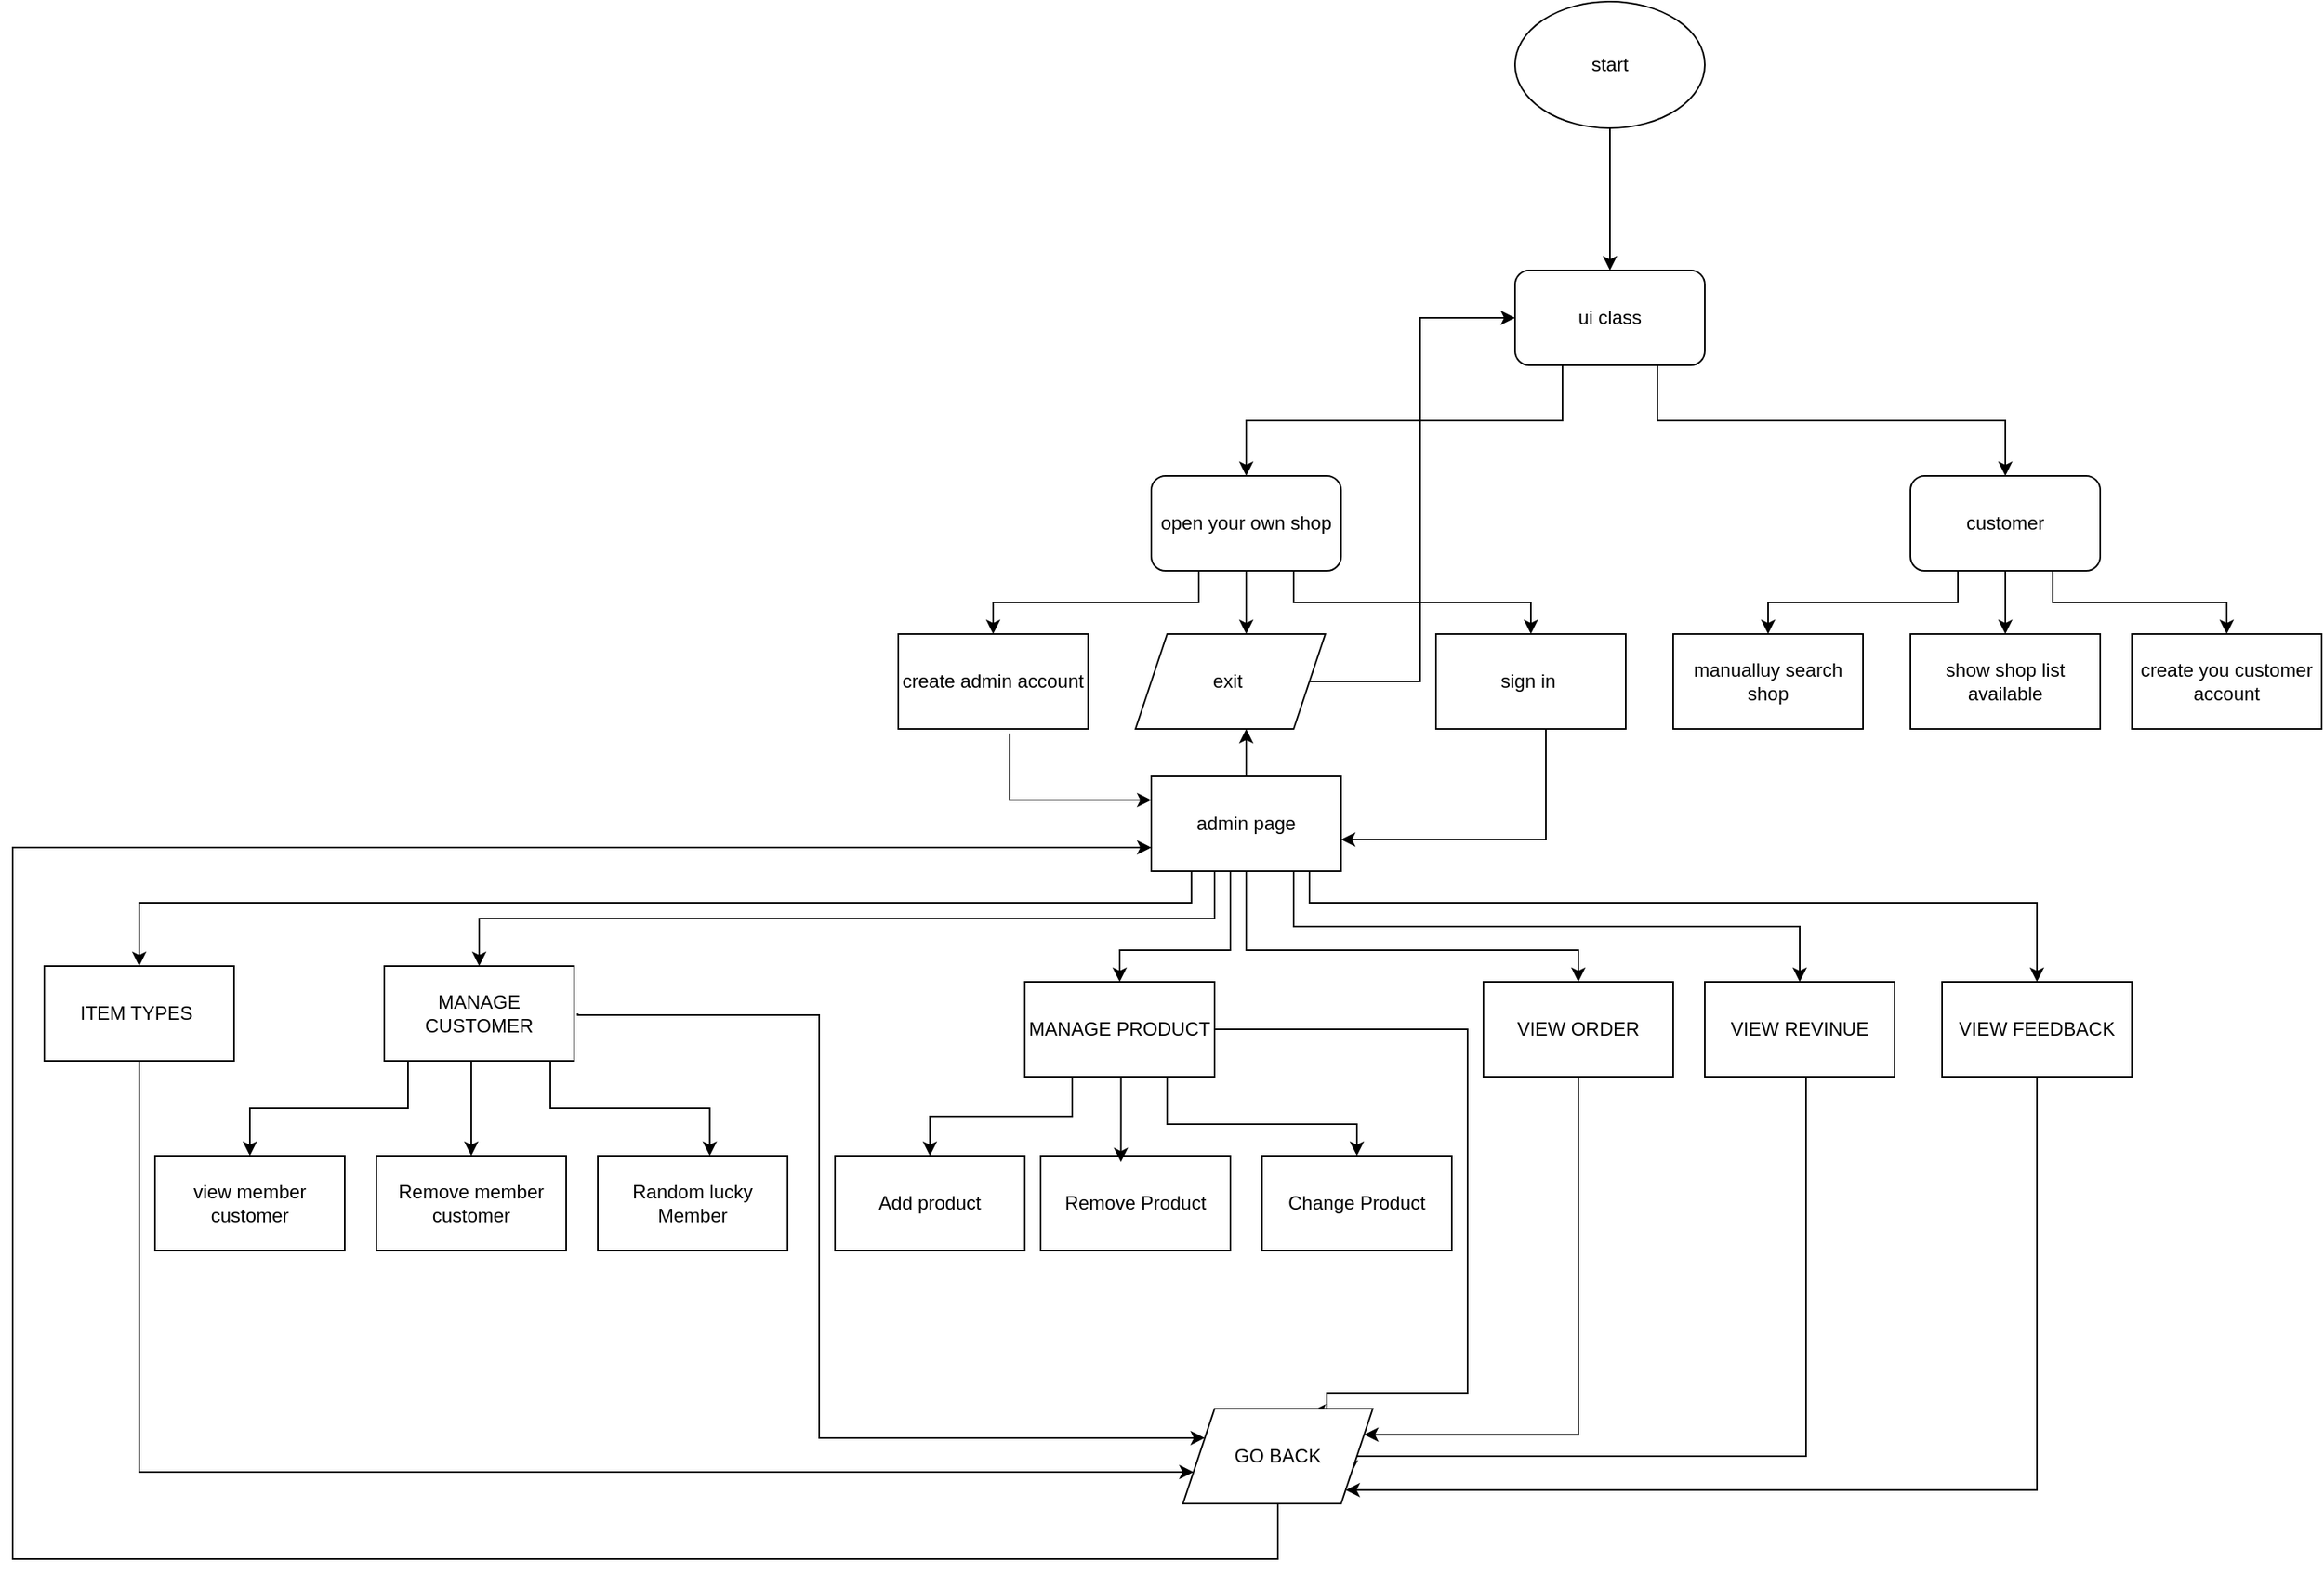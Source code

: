 <mxfile version="26.0.3">
  <diagram name="Page-1" id="f2SYP4reAcuMPqFwQyW7">
    <mxGraphModel dx="2153" dy="1806" grid="1" gridSize="10" guides="1" tooltips="1" connect="1" arrows="1" fold="1" page="1" pageScale="1" pageWidth="850" pageHeight="1100" math="0" shadow="0">
      <root>
        <mxCell id="0" />
        <mxCell id="1" parent="0" />
        <mxCell id="dwlCW-Lg6Z9V5AG0hBKF-28" value="" style="edgeStyle=orthogonalEdgeStyle;rounded=0;orthogonalLoop=1;jettySize=auto;html=1;" edge="1" parent="1" source="dwlCW-Lg6Z9V5AG0hBKF-1" target="dwlCW-Lg6Z9V5AG0hBKF-25">
          <mxGeometry relative="1" as="geometry" />
        </mxCell>
        <mxCell id="dwlCW-Lg6Z9V5AG0hBKF-1" value="start" style="ellipse;whiteSpace=wrap;html=1;" vertex="1" parent="1">
          <mxGeometry x="230" y="-180" width="120" height="80" as="geometry" />
        </mxCell>
        <mxCell id="dwlCW-Lg6Z9V5AG0hBKF-16" style="edgeStyle=orthogonalEdgeStyle;rounded=0;orthogonalLoop=1;jettySize=auto;html=1;exitX=0.75;exitY=1;exitDx=0;exitDy=0;entryX=0.5;entryY=0;entryDx=0;entryDy=0;" edge="1" parent="1" source="dwlCW-Lg6Z9V5AG0hBKF-2" target="dwlCW-Lg6Z9V5AG0hBKF-14">
          <mxGeometry relative="1" as="geometry">
            <mxPoint x="120" y="210" as="targetPoint" />
          </mxGeometry>
        </mxCell>
        <mxCell id="dwlCW-Lg6Z9V5AG0hBKF-17" style="edgeStyle=orthogonalEdgeStyle;rounded=0;orthogonalLoop=1;jettySize=auto;html=1;exitX=0.25;exitY=1;exitDx=0;exitDy=0;entryX=0.5;entryY=0;entryDx=0;entryDy=0;" edge="1" parent="1" source="dwlCW-Lg6Z9V5AG0hBKF-2" target="dwlCW-Lg6Z9V5AG0hBKF-13">
          <mxGeometry relative="1" as="geometry" />
        </mxCell>
        <mxCell id="dwlCW-Lg6Z9V5AG0hBKF-22" value="" style="edgeStyle=orthogonalEdgeStyle;rounded=0;orthogonalLoop=1;jettySize=auto;html=1;" edge="1" parent="1" source="dwlCW-Lg6Z9V5AG0hBKF-2" target="dwlCW-Lg6Z9V5AG0hBKF-18">
          <mxGeometry relative="1" as="geometry">
            <Array as="points">
              <mxPoint x="60" y="210" />
              <mxPoint x="60" y="210" />
            </Array>
          </mxGeometry>
        </mxCell>
        <mxCell id="dwlCW-Lg6Z9V5AG0hBKF-2" value="open your own shop" style="rounded=1;whiteSpace=wrap;html=1;" vertex="1" parent="1">
          <mxGeometry y="120" width="120" height="60" as="geometry" />
        </mxCell>
        <mxCell id="dwlCW-Lg6Z9V5AG0hBKF-29" value="" style="edgeStyle=orthogonalEdgeStyle;rounded=0;orthogonalLoop=1;jettySize=auto;html=1;" edge="1" parent="1" source="dwlCW-Lg6Z9V5AG0hBKF-3" target="dwlCW-Lg6Z9V5AG0hBKF-20">
          <mxGeometry relative="1" as="geometry">
            <Array as="points">
              <mxPoint x="540" y="200" />
              <mxPoint x="540" y="200" />
            </Array>
          </mxGeometry>
        </mxCell>
        <mxCell id="dwlCW-Lg6Z9V5AG0hBKF-31" style="edgeStyle=orthogonalEdgeStyle;rounded=0;orthogonalLoop=1;jettySize=auto;html=1;exitX=0.75;exitY=1;exitDx=0;exitDy=0;entryX=0.5;entryY=0;entryDx=0;entryDy=0;" edge="1" parent="1" source="dwlCW-Lg6Z9V5AG0hBKF-3" target="dwlCW-Lg6Z9V5AG0hBKF-21">
          <mxGeometry relative="1" as="geometry">
            <mxPoint x="570" y="200" as="targetPoint" />
          </mxGeometry>
        </mxCell>
        <mxCell id="dwlCW-Lg6Z9V5AG0hBKF-32" style="edgeStyle=orthogonalEdgeStyle;rounded=0;orthogonalLoop=1;jettySize=auto;html=1;exitX=0.25;exitY=1;exitDx=0;exitDy=0;" edge="1" parent="1" source="dwlCW-Lg6Z9V5AG0hBKF-3" target="dwlCW-Lg6Z9V5AG0hBKF-19">
          <mxGeometry relative="1" as="geometry" />
        </mxCell>
        <mxCell id="dwlCW-Lg6Z9V5AG0hBKF-3" value="customer" style="rounded=1;whiteSpace=wrap;html=1;" vertex="1" parent="1">
          <mxGeometry x="480" y="120" width="120" height="60" as="geometry" />
        </mxCell>
        <mxCell id="dwlCW-Lg6Z9V5AG0hBKF-41" style="edgeStyle=orthogonalEdgeStyle;rounded=0;orthogonalLoop=1;jettySize=auto;html=1;entryX=0;entryY=0.25;entryDx=0;entryDy=0;exitX=0.587;exitY=1.047;exitDx=0;exitDy=0;exitPerimeter=0;" edge="1" parent="1" source="dwlCW-Lg6Z9V5AG0hBKF-13" target="dwlCW-Lg6Z9V5AG0hBKF-36">
          <mxGeometry relative="1" as="geometry">
            <mxPoint x="0.2" y="347.62" as="targetPoint" />
            <mxPoint x="-88.96" y="160" as="sourcePoint" />
            <Array as="points">
              <mxPoint x="-90" y="325" />
            </Array>
          </mxGeometry>
        </mxCell>
        <mxCell id="dwlCW-Lg6Z9V5AG0hBKF-13" value="create admin account" style="rounded=0;whiteSpace=wrap;html=1;" vertex="1" parent="1">
          <mxGeometry x="-160" y="220" width="120" height="60" as="geometry" />
        </mxCell>
        <mxCell id="dwlCW-Lg6Z9V5AG0hBKF-40" style="edgeStyle=orthogonalEdgeStyle;rounded=0;orthogonalLoop=1;jettySize=auto;html=1;" edge="1" parent="1" target="dwlCW-Lg6Z9V5AG0hBKF-36">
          <mxGeometry relative="1" as="geometry">
            <mxPoint x="110" y="450" as="targetPoint" />
            <mxPoint x="249.5" y="280" as="sourcePoint" />
            <Array as="points">
              <mxPoint x="250" y="350" />
            </Array>
          </mxGeometry>
        </mxCell>
        <mxCell id="dwlCW-Lg6Z9V5AG0hBKF-14" value="sign in&amp;nbsp;" style="rounded=0;whiteSpace=wrap;html=1;" vertex="1" parent="1">
          <mxGeometry x="180" y="220" width="120" height="60" as="geometry" />
        </mxCell>
        <mxCell id="dwlCW-Lg6Z9V5AG0hBKF-27" style="edgeStyle=orthogonalEdgeStyle;rounded=0;orthogonalLoop=1;jettySize=auto;html=1;entryX=0;entryY=0.5;entryDx=0;entryDy=0;" edge="1" parent="1" source="dwlCW-Lg6Z9V5AG0hBKF-18" target="dwlCW-Lg6Z9V5AG0hBKF-25">
          <mxGeometry relative="1" as="geometry" />
        </mxCell>
        <mxCell id="dwlCW-Lg6Z9V5AG0hBKF-18" value="exit&amp;nbsp;" style="shape=parallelogram;perimeter=parallelogramPerimeter;whiteSpace=wrap;html=1;fixedSize=1;" vertex="1" parent="1">
          <mxGeometry x="-10" y="220" width="120" height="60" as="geometry" />
        </mxCell>
        <mxCell id="dwlCW-Lg6Z9V5AG0hBKF-19" value="manualluy search shop" style="rounded=0;whiteSpace=wrap;html=1;" vertex="1" parent="1">
          <mxGeometry x="330" y="220" width="120" height="60" as="geometry" />
        </mxCell>
        <mxCell id="dwlCW-Lg6Z9V5AG0hBKF-20" value="show shop list available" style="rounded=0;whiteSpace=wrap;html=1;" vertex="1" parent="1">
          <mxGeometry x="480" y="220" width="120" height="60" as="geometry" />
        </mxCell>
        <mxCell id="dwlCW-Lg6Z9V5AG0hBKF-21" value="create you customer account" style="rounded=0;whiteSpace=wrap;html=1;" vertex="1" parent="1">
          <mxGeometry x="620" y="220" width="120" height="60" as="geometry" />
        </mxCell>
        <mxCell id="dwlCW-Lg6Z9V5AG0hBKF-33" style="edgeStyle=orthogonalEdgeStyle;rounded=0;orthogonalLoop=1;jettySize=auto;html=1;exitX=0.75;exitY=1;exitDx=0;exitDy=0;entryX=0.5;entryY=0;entryDx=0;entryDy=0;" edge="1" parent="1" source="dwlCW-Lg6Z9V5AG0hBKF-25" target="dwlCW-Lg6Z9V5AG0hBKF-3">
          <mxGeometry relative="1" as="geometry" />
        </mxCell>
        <mxCell id="dwlCW-Lg6Z9V5AG0hBKF-34" style="edgeStyle=orthogonalEdgeStyle;rounded=0;orthogonalLoop=1;jettySize=auto;html=1;exitX=0.25;exitY=1;exitDx=0;exitDy=0;" edge="1" parent="1" source="dwlCW-Lg6Z9V5AG0hBKF-25" target="dwlCW-Lg6Z9V5AG0hBKF-2">
          <mxGeometry relative="1" as="geometry" />
        </mxCell>
        <mxCell id="dwlCW-Lg6Z9V5AG0hBKF-25" value="ui class" style="rounded=1;whiteSpace=wrap;html=1;" vertex="1" parent="1">
          <mxGeometry x="230" y="-10" width="120" height="60" as="geometry" />
        </mxCell>
        <mxCell id="dwlCW-Lg6Z9V5AG0hBKF-53" value="" style="edgeStyle=orthogonalEdgeStyle;rounded=0;orthogonalLoop=1;jettySize=auto;html=1;" edge="1" parent="1" source="dwlCW-Lg6Z9V5AG0hBKF-36" target="dwlCW-Lg6Z9V5AG0hBKF-18">
          <mxGeometry relative="1" as="geometry">
            <Array as="points">
              <mxPoint x="60" y="290" />
              <mxPoint x="60" y="290" />
            </Array>
          </mxGeometry>
        </mxCell>
        <mxCell id="dwlCW-Lg6Z9V5AG0hBKF-54" style="edgeStyle=orthogonalEdgeStyle;rounded=0;orthogonalLoop=1;jettySize=auto;html=1;entryX=0.5;entryY=0;entryDx=0;entryDy=0;" edge="1" parent="1" source="dwlCW-Lg6Z9V5AG0hBKF-36" target="dwlCW-Lg6Z9V5AG0hBKF-48">
          <mxGeometry relative="1" as="geometry">
            <Array as="points">
              <mxPoint x="60" y="420" />
              <mxPoint x="270" y="420" />
            </Array>
          </mxGeometry>
        </mxCell>
        <mxCell id="dwlCW-Lg6Z9V5AG0hBKF-57" style="edgeStyle=orthogonalEdgeStyle;rounded=0;orthogonalLoop=1;jettySize=auto;html=1;exitX=0.75;exitY=1;exitDx=0;exitDy=0;entryX=0.5;entryY=0;entryDx=0;entryDy=0;" edge="1" parent="1" source="dwlCW-Lg6Z9V5AG0hBKF-36" target="dwlCW-Lg6Z9V5AG0hBKF-44">
          <mxGeometry relative="1" as="geometry" />
        </mxCell>
        <mxCell id="dwlCW-Lg6Z9V5AG0hBKF-58" style="edgeStyle=orthogonalEdgeStyle;rounded=0;orthogonalLoop=1;jettySize=auto;html=1;exitX=1;exitY=1;exitDx=0;exitDy=0;entryX=0.5;entryY=0;entryDx=0;entryDy=0;" edge="1" parent="1" source="dwlCW-Lg6Z9V5AG0hBKF-36" target="dwlCW-Lg6Z9V5AG0hBKF-52">
          <mxGeometry relative="1" as="geometry">
            <Array as="points">
              <mxPoint x="100" y="370" />
              <mxPoint x="100" y="390" />
              <mxPoint x="560" y="390" />
            </Array>
          </mxGeometry>
        </mxCell>
        <mxCell id="dwlCW-Lg6Z9V5AG0hBKF-59" style="edgeStyle=orthogonalEdgeStyle;rounded=0;orthogonalLoop=1;jettySize=auto;html=1;exitX=0.25;exitY=1;exitDx=0;exitDy=0;entryX=0.5;entryY=0;entryDx=0;entryDy=0;" edge="1" parent="1" source="dwlCW-Lg6Z9V5AG0hBKF-36" target="dwlCW-Lg6Z9V5AG0hBKF-46">
          <mxGeometry relative="1" as="geometry">
            <Array as="points">
              <mxPoint x="40" y="370" />
              <mxPoint x="40" y="400" />
              <mxPoint x="-425" y="400" />
            </Array>
          </mxGeometry>
        </mxCell>
        <mxCell id="dwlCW-Lg6Z9V5AG0hBKF-60" style="edgeStyle=orthogonalEdgeStyle;rounded=0;orthogonalLoop=1;jettySize=auto;html=1;exitX=0.173;exitY=0.947;exitDx=0;exitDy=0;exitPerimeter=0;" edge="1" parent="1" target="dwlCW-Lg6Z9V5AG0hBKF-45">
          <mxGeometry relative="1" as="geometry">
            <mxPoint x="25.38" y="360.02" as="sourcePoint" />
            <mxPoint x="-296.98" y="423.2" as="targetPoint" />
            <Array as="points">
              <mxPoint x="25" y="390" />
              <mxPoint x="-640" y="390" />
            </Array>
          </mxGeometry>
        </mxCell>
        <mxCell id="dwlCW-Lg6Z9V5AG0hBKF-36" value="admin page" style="rounded=0;whiteSpace=wrap;html=1;" vertex="1" parent="1">
          <mxGeometry y="310" width="120" height="60" as="geometry" />
        </mxCell>
        <mxCell id="dwlCW-Lg6Z9V5AG0hBKF-81" style="edgeStyle=orthogonalEdgeStyle;rounded=0;orthogonalLoop=1;jettySize=auto;html=1;exitX=0.5;exitY=1;exitDx=0;exitDy=0;entryX=1;entryY=0.75;entryDx=0;entryDy=0;" edge="1" parent="1" target="dwlCW-Lg6Z9V5AG0hBKF-74">
          <mxGeometry relative="1" as="geometry">
            <mxPoint x="435.95" y="500" as="sourcePoint" />
            <mxPoint x="144.05" y="752" as="targetPoint" />
            <Array as="points">
              <mxPoint x="414" y="500" />
              <mxPoint x="414" y="740" />
              <mxPoint x="126" y="740" />
            </Array>
          </mxGeometry>
        </mxCell>
        <mxCell id="dwlCW-Lg6Z9V5AG0hBKF-44" value="VIEW REVINUE" style="rounded=0;whiteSpace=wrap;html=1;" vertex="1" parent="1">
          <mxGeometry x="350" y="440" width="120" height="60" as="geometry" />
        </mxCell>
        <mxCell id="dwlCW-Lg6Z9V5AG0hBKF-75" style="edgeStyle=orthogonalEdgeStyle;rounded=0;orthogonalLoop=1;jettySize=auto;html=1;exitX=0.25;exitY=1;exitDx=0;exitDy=0;" edge="1" parent="1" source="dwlCW-Lg6Z9V5AG0hBKF-45" target="dwlCW-Lg6Z9V5AG0hBKF-74">
          <mxGeometry relative="1" as="geometry">
            <mxPoint x="0.455" y="743.636" as="targetPoint" />
            <mxPoint x="-785" y="630" as="sourcePoint" />
            <Array as="points">
              <mxPoint x="-640" y="490" />
              <mxPoint x="-640" y="750" />
            </Array>
          </mxGeometry>
        </mxCell>
        <mxCell id="dwlCW-Lg6Z9V5AG0hBKF-45" value="ITEM TYPES&amp;nbsp;" style="rounded=0;whiteSpace=wrap;html=1;" vertex="1" parent="1">
          <mxGeometry x="-700" y="430" width="120" height="60" as="geometry" />
        </mxCell>
        <mxCell id="dwlCW-Lg6Z9V5AG0hBKF-64" style="edgeStyle=orthogonalEdgeStyle;rounded=0;orthogonalLoop=1;jettySize=auto;html=1;" edge="1" parent="1" source="dwlCW-Lg6Z9V5AG0hBKF-46" target="dwlCW-Lg6Z9V5AG0hBKF-62">
          <mxGeometry relative="1" as="geometry">
            <Array as="points">
              <mxPoint x="-430" y="530" />
              <mxPoint x="-430" y="530" />
            </Array>
          </mxGeometry>
        </mxCell>
        <mxCell id="dwlCW-Lg6Z9V5AG0hBKF-65" style="edgeStyle=orthogonalEdgeStyle;rounded=0;orthogonalLoop=1;jettySize=auto;html=1;exitX=0.75;exitY=1;exitDx=0;exitDy=0;entryX=0.59;entryY=0;entryDx=0;entryDy=0;entryPerimeter=0;" edge="1" parent="1" source="dwlCW-Lg6Z9V5AG0hBKF-46" target="dwlCW-Lg6Z9V5AG0hBKF-63">
          <mxGeometry relative="1" as="geometry">
            <mxPoint x="-190" y="530" as="targetPoint" />
            <Array as="points">
              <mxPoint x="-380" y="490" />
              <mxPoint x="-380" y="520" />
              <mxPoint x="-279" y="520" />
            </Array>
          </mxGeometry>
        </mxCell>
        <mxCell id="dwlCW-Lg6Z9V5AG0hBKF-66" style="edgeStyle=orthogonalEdgeStyle;rounded=0;orthogonalLoop=1;jettySize=auto;html=1;exitX=0.25;exitY=1;exitDx=0;exitDy=0;entryX=0.5;entryY=0;entryDx=0;entryDy=0;" edge="1" parent="1" source="dwlCW-Lg6Z9V5AG0hBKF-46" target="dwlCW-Lg6Z9V5AG0hBKF-61">
          <mxGeometry relative="1" as="geometry">
            <Array as="points">
              <mxPoint x="-470" y="490" />
              <mxPoint x="-470" y="520" />
              <mxPoint x="-570" y="520" />
            </Array>
          </mxGeometry>
        </mxCell>
        <mxCell id="dwlCW-Lg6Z9V5AG0hBKF-78" style="edgeStyle=orthogonalEdgeStyle;rounded=0;orthogonalLoop=1;jettySize=auto;html=1;entryX=0;entryY=0.25;entryDx=0;entryDy=0;" edge="1" parent="1" target="dwlCW-Lg6Z9V5AG0hBKF-74">
          <mxGeometry relative="1" as="geometry">
            <mxPoint x="20" y="740" as="targetPoint" />
            <mxPoint x="-362.75" y="460" as="sourcePoint" />
            <Array as="points">
              <mxPoint x="-363" y="461" />
              <mxPoint x="-210" y="461" />
              <mxPoint x="-210" y="728" />
            </Array>
          </mxGeometry>
        </mxCell>
        <mxCell id="dwlCW-Lg6Z9V5AG0hBKF-46" value="MANAGE CUSTOMER" style="rounded=0;whiteSpace=wrap;html=1;" vertex="1" parent="1">
          <mxGeometry x="-485" y="430" width="120" height="60" as="geometry" />
        </mxCell>
        <mxCell id="dwlCW-Lg6Z9V5AG0hBKF-71" style="edgeStyle=orthogonalEdgeStyle;rounded=0;orthogonalLoop=1;jettySize=auto;html=1;exitX=0.75;exitY=1;exitDx=0;exitDy=0;entryX=0.5;entryY=0;entryDx=0;entryDy=0;" edge="1" parent="1" source="dwlCW-Lg6Z9V5AG0hBKF-47" target="dwlCW-Lg6Z9V5AG0hBKF-69">
          <mxGeometry relative="1" as="geometry">
            <mxPoint x="130" y="520" as="targetPoint" />
            <Array as="points">
              <mxPoint x="10" y="530" />
              <mxPoint x="130" y="530" />
            </Array>
          </mxGeometry>
        </mxCell>
        <mxCell id="dwlCW-Lg6Z9V5AG0hBKF-72" style="edgeStyle=orthogonalEdgeStyle;rounded=0;orthogonalLoop=1;jettySize=auto;html=1;exitX=0.25;exitY=1;exitDx=0;exitDy=0;entryX=0.5;entryY=0;entryDx=0;entryDy=0;" edge="1" parent="1" source="dwlCW-Lg6Z9V5AG0hBKF-47" target="dwlCW-Lg6Z9V5AG0hBKF-67">
          <mxGeometry relative="1" as="geometry">
            <mxPoint x="-50" y="530" as="targetPoint" />
          </mxGeometry>
        </mxCell>
        <mxCell id="dwlCW-Lg6Z9V5AG0hBKF-77" style="edgeStyle=orthogonalEdgeStyle;rounded=0;orthogonalLoop=1;jettySize=auto;html=1;entryX=0.677;entryY=0.027;entryDx=0;entryDy=0;entryPerimeter=0;" edge="1" parent="1" source="dwlCW-Lg6Z9V5AG0hBKF-47" target="dwlCW-Lg6Z9V5AG0hBKF-74">
          <mxGeometry relative="1" as="geometry">
            <mxPoint x="200" y="710" as="targetPoint" />
            <Array as="points">
              <mxPoint x="200" y="470" />
              <mxPoint x="200" y="700" />
              <mxPoint x="111" y="700" />
            </Array>
          </mxGeometry>
        </mxCell>
        <mxCell id="dwlCW-Lg6Z9V5AG0hBKF-47" value="MANAGE PRODUCT" style="rounded=0;whiteSpace=wrap;html=1;" vertex="1" parent="1">
          <mxGeometry x="-80" y="440" width="120" height="60" as="geometry" />
        </mxCell>
        <mxCell id="dwlCW-Lg6Z9V5AG0hBKF-79" style="edgeStyle=orthogonalEdgeStyle;rounded=0;orthogonalLoop=1;jettySize=auto;html=1;entryX=1;entryY=0.25;entryDx=0;entryDy=0;" edge="1" parent="1" source="dwlCW-Lg6Z9V5AG0hBKF-48" target="dwlCW-Lg6Z9V5AG0hBKF-74">
          <mxGeometry relative="1" as="geometry">
            <Array as="points">
              <mxPoint x="270" y="726" />
            </Array>
          </mxGeometry>
        </mxCell>
        <mxCell id="dwlCW-Lg6Z9V5AG0hBKF-48" value="VIEW ORDER" style="rounded=0;whiteSpace=wrap;html=1;" vertex="1" parent="1">
          <mxGeometry x="210" y="440" width="120" height="60" as="geometry" />
        </mxCell>
        <mxCell id="dwlCW-Lg6Z9V5AG0hBKF-51" style="edgeStyle=orthogonalEdgeStyle;rounded=0;orthogonalLoop=1;jettySize=auto;html=1;exitX=0.5;exitY=1;exitDx=0;exitDy=0;" edge="1" parent="1" source="dwlCW-Lg6Z9V5AG0hBKF-48" target="dwlCW-Lg6Z9V5AG0hBKF-48">
          <mxGeometry relative="1" as="geometry" />
        </mxCell>
        <mxCell id="dwlCW-Lg6Z9V5AG0hBKF-84" style="edgeStyle=orthogonalEdgeStyle;rounded=0;orthogonalLoop=1;jettySize=auto;html=1;entryX=1;entryY=1;entryDx=0;entryDy=0;" edge="1" parent="1" source="dwlCW-Lg6Z9V5AG0hBKF-52" target="dwlCW-Lg6Z9V5AG0hBKF-74">
          <mxGeometry relative="1" as="geometry">
            <Array as="points">
              <mxPoint x="560" y="761" />
            </Array>
          </mxGeometry>
        </mxCell>
        <mxCell id="dwlCW-Lg6Z9V5AG0hBKF-52" value="VIEW FEEDBACK" style="rounded=0;whiteSpace=wrap;html=1;" vertex="1" parent="1">
          <mxGeometry x="500" y="440" width="120" height="60" as="geometry" />
        </mxCell>
        <mxCell id="dwlCW-Lg6Z9V5AG0hBKF-55" style="edgeStyle=orthogonalEdgeStyle;rounded=0;orthogonalLoop=1;jettySize=auto;html=1;" edge="1" parent="1" source="dwlCW-Lg6Z9V5AG0hBKF-36">
          <mxGeometry relative="1" as="geometry">
            <mxPoint x="-20" y="440" as="targetPoint" />
            <Array as="points">
              <mxPoint x="50" y="420" />
              <mxPoint x="-20" y="420" />
            </Array>
          </mxGeometry>
        </mxCell>
        <mxCell id="dwlCW-Lg6Z9V5AG0hBKF-61" value="view member customer" style="rounded=0;whiteSpace=wrap;html=1;" vertex="1" parent="1">
          <mxGeometry x="-630" y="550" width="120" height="60" as="geometry" />
        </mxCell>
        <mxCell id="dwlCW-Lg6Z9V5AG0hBKF-62" value="Remove member customer" style="rounded=0;whiteSpace=wrap;html=1;" vertex="1" parent="1">
          <mxGeometry x="-490" y="550" width="120" height="60" as="geometry" />
        </mxCell>
        <mxCell id="dwlCW-Lg6Z9V5AG0hBKF-63" value="Random lucky Member" style="rounded=0;whiteSpace=wrap;html=1;" vertex="1" parent="1">
          <mxGeometry x="-350" y="550" width="120" height="60" as="geometry" />
        </mxCell>
        <mxCell id="dwlCW-Lg6Z9V5AG0hBKF-67" value="Add product" style="rounded=0;whiteSpace=wrap;html=1;" vertex="1" parent="1">
          <mxGeometry x="-200" y="550" width="120" height="60" as="geometry" />
        </mxCell>
        <mxCell id="dwlCW-Lg6Z9V5AG0hBKF-68" value="Remove Product" style="rounded=0;whiteSpace=wrap;html=1;" vertex="1" parent="1">
          <mxGeometry x="-70" y="550" width="120" height="60" as="geometry" />
        </mxCell>
        <mxCell id="dwlCW-Lg6Z9V5AG0hBKF-69" value="Change Product" style="rounded=0;whiteSpace=wrap;html=1;" vertex="1" parent="1">
          <mxGeometry x="70" y="550" width="120" height="60" as="geometry" />
        </mxCell>
        <mxCell id="dwlCW-Lg6Z9V5AG0hBKF-70" style="edgeStyle=orthogonalEdgeStyle;rounded=0;orthogonalLoop=1;jettySize=auto;html=1;entryX=0.423;entryY=0.067;entryDx=0;entryDy=0;entryPerimeter=0;" edge="1" parent="1" source="dwlCW-Lg6Z9V5AG0hBKF-47" target="dwlCW-Lg6Z9V5AG0hBKF-68">
          <mxGeometry relative="1" as="geometry">
            <Array as="points">
              <mxPoint x="-20" y="527" />
            </Array>
          </mxGeometry>
        </mxCell>
        <mxCell id="dwlCW-Lg6Z9V5AG0hBKF-85" style="edgeStyle=orthogonalEdgeStyle;rounded=0;orthogonalLoop=1;jettySize=auto;html=1;entryX=0;entryY=0.75;entryDx=0;entryDy=0;exitX=0.5;exitY=1;exitDx=0;exitDy=0;" edge="1" parent="1" source="dwlCW-Lg6Z9V5AG0hBKF-74" target="dwlCW-Lg6Z9V5AG0hBKF-36">
          <mxGeometry relative="1" as="geometry">
            <mxPoint x="20" y="850" as="sourcePoint" />
            <mxPoint x="-60" y="420" as="targetPoint" />
            <Array as="points">
              <mxPoint x="80" y="805" />
              <mxPoint x="-720" y="805" />
              <mxPoint x="-720" y="355" />
            </Array>
          </mxGeometry>
        </mxCell>
        <mxCell id="dwlCW-Lg6Z9V5AG0hBKF-74" value="GO BACK" style="shape=parallelogram;perimeter=parallelogramPerimeter;whiteSpace=wrap;html=1;fixedSize=1;" vertex="1" parent="1">
          <mxGeometry x="20" y="710" width="120" height="60" as="geometry" />
        </mxCell>
      </root>
    </mxGraphModel>
  </diagram>
</mxfile>
